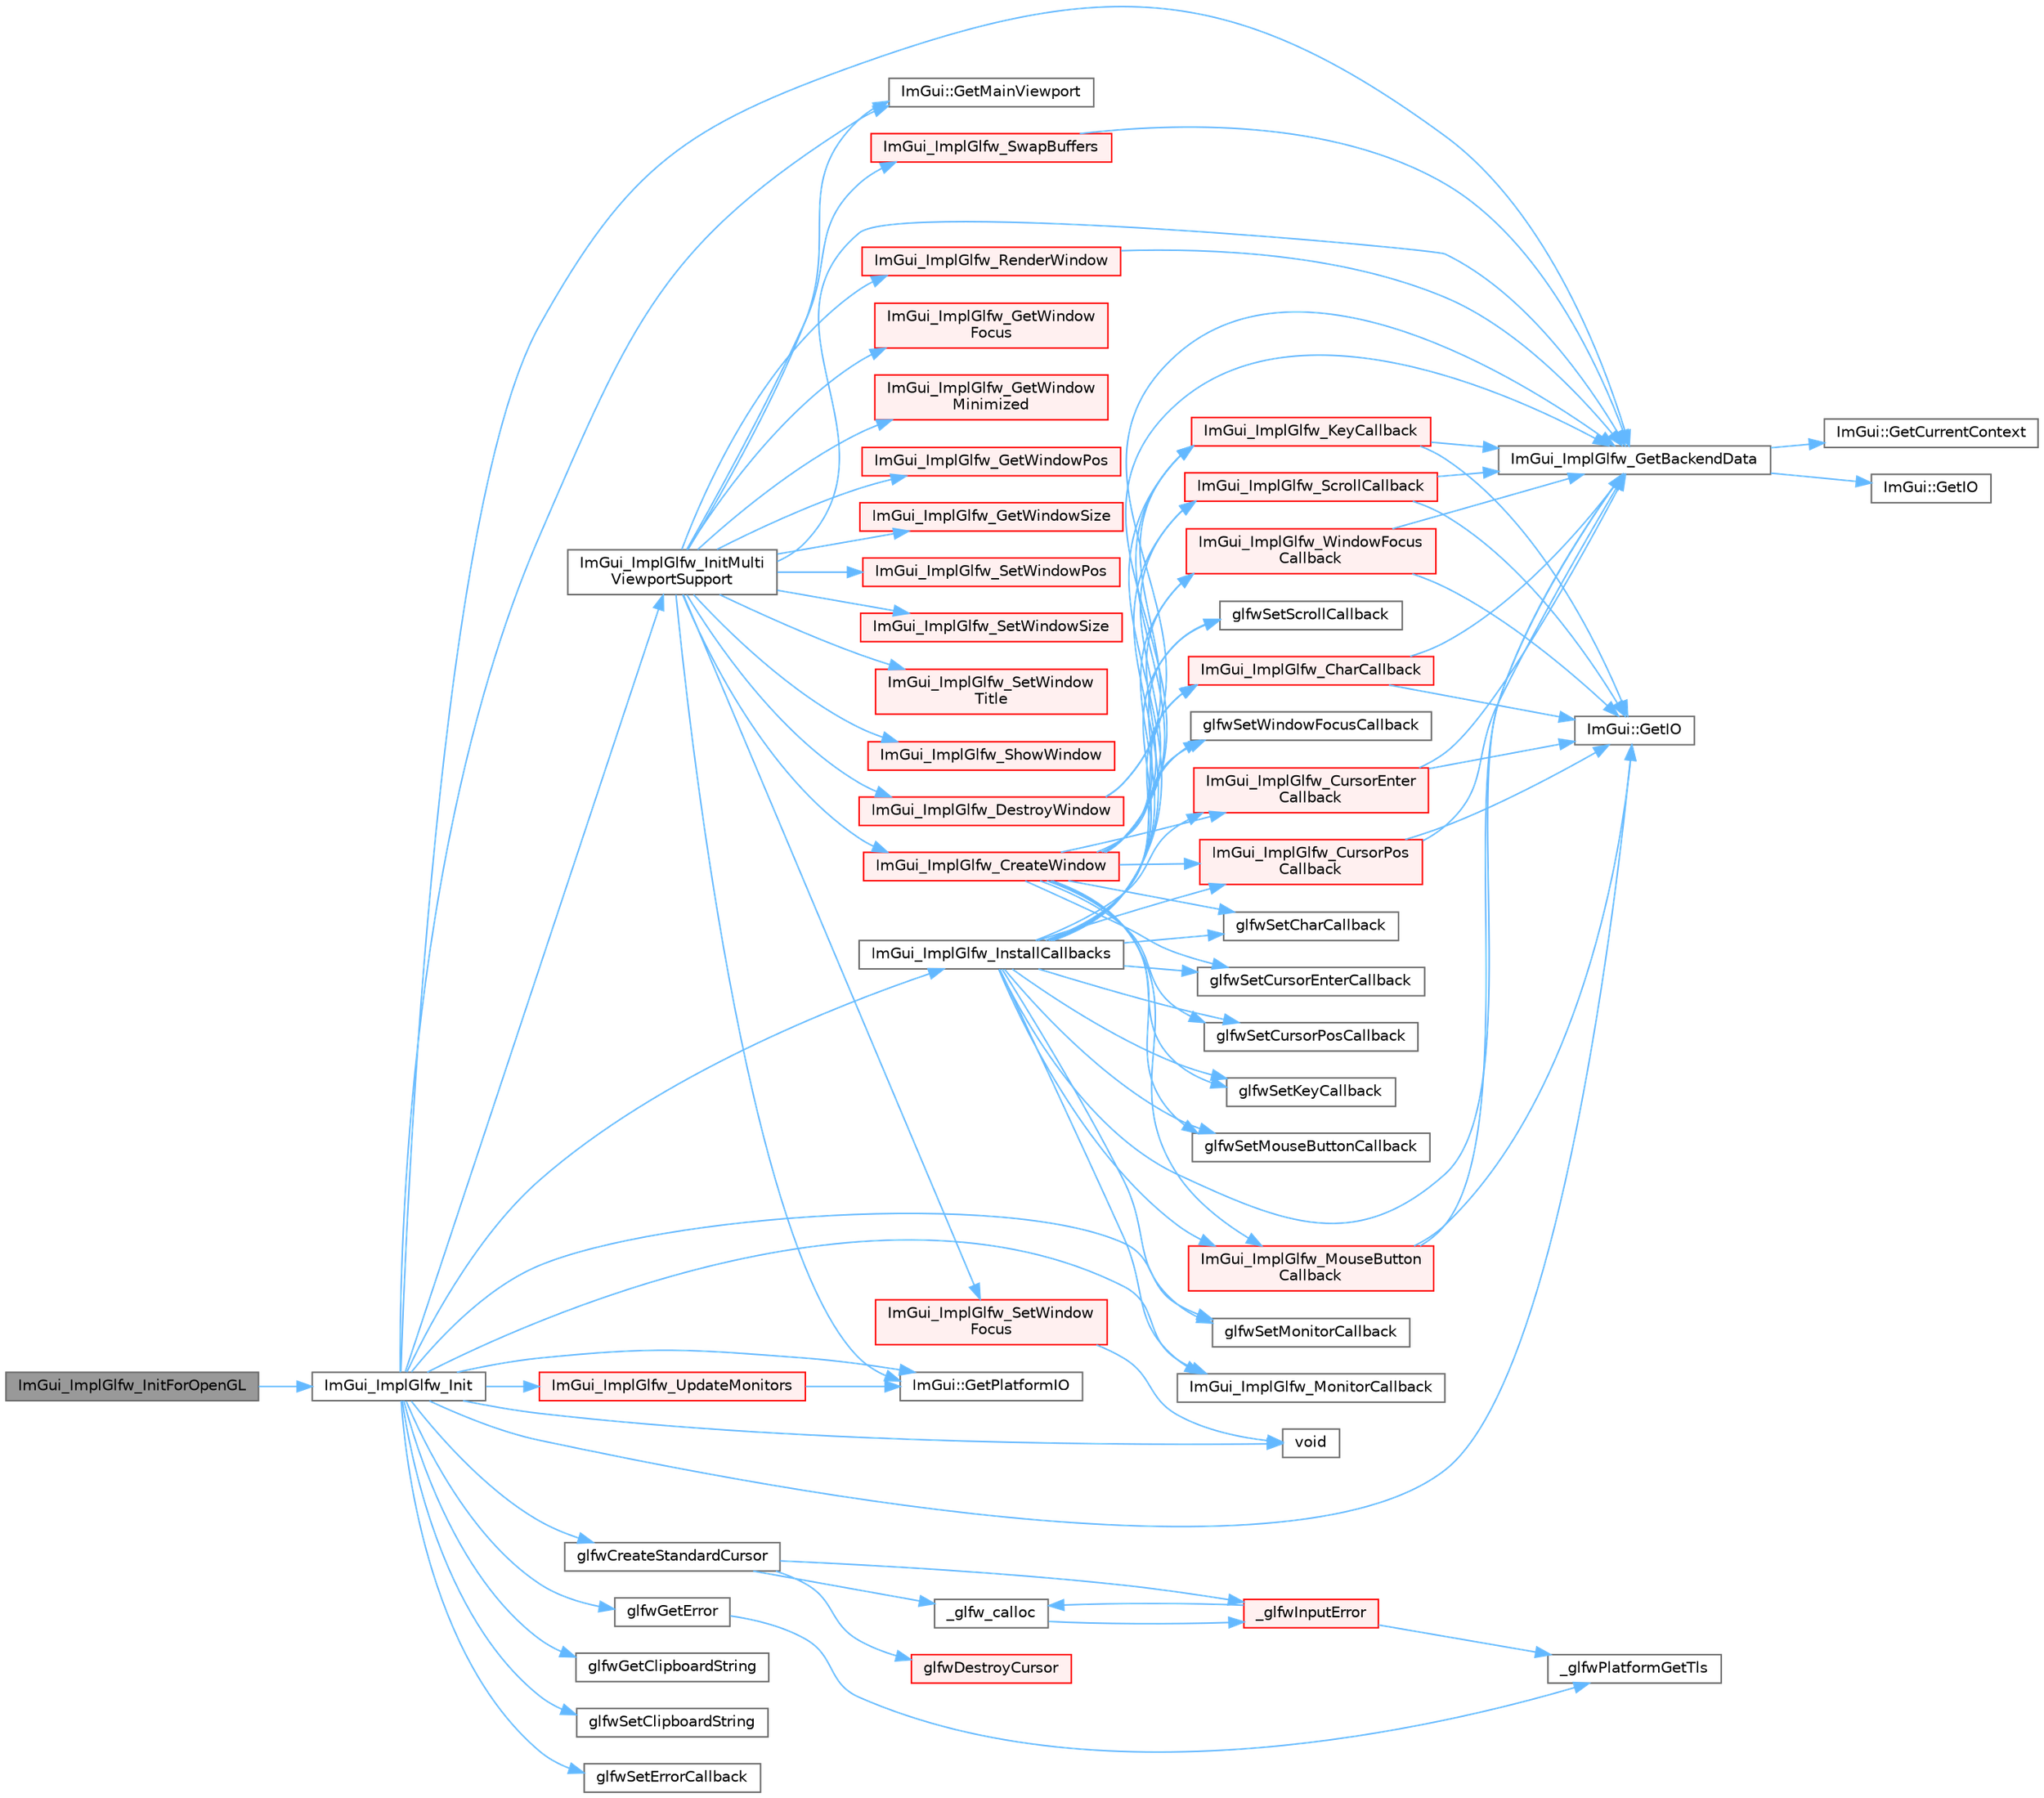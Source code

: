 digraph "ImGui_ImplGlfw_InitForOpenGL"
{
 // LATEX_PDF_SIZE
  bgcolor="transparent";
  edge [fontname=Helvetica,fontsize=10,labelfontname=Helvetica,labelfontsize=10];
  node [fontname=Helvetica,fontsize=10,shape=box,height=0.2,width=0.4];
  rankdir="LR";
  Node1 [id="Node000001",label="ImGui_ImplGlfw_InitForOpenGL",height=0.2,width=0.4,color="gray40", fillcolor="grey60", style="filled", fontcolor="black",tooltip=" "];
  Node1 -> Node2 [id="edge1_Node000001_Node000002",color="steelblue1",style="solid",tooltip=" "];
  Node2 [id="Node000002",label="ImGui_ImplGlfw_Init",height=0.2,width=0.4,color="grey40", fillcolor="white", style="filled",URL="$imgui__impl__glfw_8cpp.html#a637facc7eff897ef4512026ea1afaf0d",tooltip=" "];
  Node2 -> Node3 [id="edge2_Node000002_Node000003",color="steelblue1",style="solid",tooltip=" "];
  Node3 [id="Node000003",label="ImGui::GetIO",height=0.2,width=0.4,color="grey40", fillcolor="white", style="filled",URL="$namespace_im_gui.html#a3179e560812f878f3961ce803a5d9302",tooltip=" "];
  Node2 -> Node4 [id="edge3_Node000002_Node000004",color="steelblue1",style="solid",tooltip=" "];
  Node4 [id="Node000004",label="ImGui::GetMainViewport",height=0.2,width=0.4,color="grey40", fillcolor="white", style="filled",URL="$namespace_im_gui.html#a7bf620af1d66ee7d7b06701894d23e60",tooltip=" "];
  Node2 -> Node5 [id="edge4_Node000002_Node000005",color="steelblue1",style="solid",tooltip=" "];
  Node5 [id="Node000005",label="ImGui::GetPlatformIO",height=0.2,width=0.4,color="grey40", fillcolor="white", style="filled",URL="$namespace_im_gui.html#a3edc2b6129cbf1e8d247c6d03c344065",tooltip=" "];
  Node2 -> Node6 [id="edge5_Node000002_Node000006",color="steelblue1",style="solid",tooltip=" "];
  Node6 [id="Node000006",label="glfwCreateStandardCursor",height=0.2,width=0.4,color="grey40", fillcolor="white", style="filled",URL="$group__input.html#gab7c5b6023b39a0021b1fcdabd1d15f09",tooltip="Creates a cursor with a standard shape."];
  Node6 -> Node7 [id="edge6_Node000006_Node000007",color="steelblue1",style="solid",tooltip=" "];
  Node7 [id="Node000007",label="_glfw_calloc",height=0.2,width=0.4,color="grey40", fillcolor="white", style="filled",URL="$glfw_2src_2init_8c.html#a88a6e01ef5c1245a6d2a5e62b02e5678",tooltip=" "];
  Node7 -> Node8 [id="edge7_Node000007_Node000008",color="steelblue1",style="solid",tooltip=" "];
  Node8 [id="Node000008",label="_glfwInputError",height=0.2,width=0.4,color="red", fillcolor="#FFF0F0", style="filled",URL="$glfw_2src_2init_8c.html#a3287b282ec57a4a89127ae51f49f10f5",tooltip=" "];
  Node8 -> Node7 [id="edge8_Node000008_Node000007",color="steelblue1",style="solid",tooltip=" "];
  Node8 -> Node9 [id="edge9_Node000008_Node000009",color="steelblue1",style="solid",tooltip=" "];
  Node9 [id="Node000009",label="_glfwPlatformGetTls",height=0.2,width=0.4,color="grey40", fillcolor="white", style="filled",URL="$posix__thread_8c.html#a7d2f6e8ecd2e06f2e86d9446d642bd00",tooltip=" "];
  Node6 -> Node8 [id="edge10_Node000006_Node000008",color="steelblue1",style="solid",tooltip=" "];
  Node6 -> Node13 [id="edge11_Node000006_Node000013",color="steelblue1",style="solid",tooltip=" "];
  Node13 [id="Node000013",label="glfwDestroyCursor",height=0.2,width=0.4,color="red", fillcolor="#FFF0F0", style="filled",URL="$group__input.html#ga27556b7122117bc1bbb4bb3cc003ea43",tooltip="Destroys a cursor."];
  Node2 -> Node16 [id="edge12_Node000002_Node000016",color="steelblue1",style="solid",tooltip=" "];
  Node16 [id="Node000016",label="glfwGetClipboardString",height=0.2,width=0.4,color="grey40", fillcolor="white", style="filled",URL="$group__input.html#ga315b28b05797d00fe7cdf1ecfdc638dc",tooltip="Returns the contents of the clipboard as a string."];
  Node2 -> Node17 [id="edge13_Node000002_Node000017",color="steelblue1",style="solid",tooltip=" "];
  Node17 [id="Node000017",label="glfwGetError",height=0.2,width=0.4,color="grey40", fillcolor="white", style="filled",URL="$group__init.html#gaee7bac4c7e1b2769207747c1b5ae2f9e",tooltip="Returns and clears the last error for the calling thread."];
  Node17 -> Node9 [id="edge14_Node000017_Node000009",color="steelblue1",style="solid",tooltip=" "];
  Node2 -> Node18 [id="edge15_Node000002_Node000018",color="steelblue1",style="solid",tooltip=" "];
  Node18 [id="Node000018",label="glfwSetClipboardString",height=0.2,width=0.4,color="grey40", fillcolor="white", style="filled",URL="$group__input.html#ga7a580309bbc185a0459c3559021d2fd7",tooltip="Sets the clipboard to the specified string."];
  Node2 -> Node19 [id="edge16_Node000002_Node000019",color="steelblue1",style="solid",tooltip=" "];
  Node19 [id="Node000019",label="glfwSetErrorCallback",height=0.2,width=0.4,color="grey40", fillcolor="white", style="filled",URL="$group__init.html#ga746e2757d069eaea423349aca6ae097a",tooltip="Sets the error callback."];
  Node2 -> Node20 [id="edge17_Node000002_Node000020",color="steelblue1",style="solid",tooltip=" "];
  Node20 [id="Node000020",label="glfwSetMonitorCallback",height=0.2,width=0.4,color="grey40", fillcolor="white", style="filled",URL="$group__monitor.html#ga9fa7cc37cd79216a7fc0b77af54109a1",tooltip="Sets the monitor configuration callback."];
  Node2 -> Node21 [id="edge18_Node000002_Node000021",color="steelblue1",style="solid",tooltip=" "];
  Node21 [id="Node000021",label="ImGui_ImplGlfw_GetBackendData",height=0.2,width=0.4,color="grey40", fillcolor="white", style="filled",URL="$imgui__impl__glfw_8cpp.html#a42131482f4e35e879c2d58d5c1c9eb8f",tooltip=" "];
  Node21 -> Node22 [id="edge19_Node000021_Node000022",color="steelblue1",style="solid",tooltip=" "];
  Node22 [id="Node000022",label="ImGui::GetCurrentContext",height=0.2,width=0.4,color="grey40", fillcolor="white", style="filled",URL="$namespace_im_gui.html#af557a6de5538099a0f6047eb994bbf42",tooltip=" "];
  Node21 -> Node23 [id="edge20_Node000021_Node000023",color="steelblue1",style="solid",tooltip=" "];
  Node23 [id="Node000023",label="ImGui::GetIO",height=0.2,width=0.4,color="grey40", fillcolor="white", style="filled",URL="$namespace_im_gui.html#a7dea7d0530868f078324f14a308f0c3c",tooltip=" "];
  Node2 -> Node24 [id="edge21_Node000002_Node000024",color="steelblue1",style="solid",tooltip=" "];
  Node24 [id="Node000024",label="ImGui_ImplGlfw_InitMulti\lViewportSupport",height=0.2,width=0.4,color="grey40", fillcolor="white", style="filled",URL="$imgui__impl__glfw_8cpp.html#a69f247c77c7e48267aa1f8a3e7d1a2c2",tooltip=" "];
  Node24 -> Node4 [id="edge22_Node000024_Node000004",color="steelblue1",style="solid",tooltip=" "];
  Node24 -> Node5 [id="edge23_Node000024_Node000005",color="steelblue1",style="solid",tooltip=" "];
  Node24 -> Node25 [id="edge24_Node000024_Node000025",color="steelblue1",style="solid",tooltip=" "];
  Node25 [id="Node000025",label="ImGui_ImplGlfw_CreateWindow",height=0.2,width=0.4,color="red", fillcolor="#FFF0F0", style="filled",URL="$imgui__impl__glfw_8cpp.html#a99d0a8bd036902b5e3be1d7a62a9faa3",tooltip=" "];
  Node25 -> Node31 [id="edge25_Node000025_Node000031",color="steelblue1",style="solid",tooltip=" "];
  Node31 [id="Node000031",label="glfwSetCharCallback",height=0.2,width=0.4,color="grey40", fillcolor="white", style="filled",URL="$group__input.html#gad3d7e6e3134fa034cc1604162579585e",tooltip="Sets the Unicode character callback."];
  Node25 -> Node32 [id="edge26_Node000025_Node000032",color="steelblue1",style="solid",tooltip=" "];
  Node32 [id="Node000032",label="glfwSetCursorEnterCallback",height=0.2,width=0.4,color="grey40", fillcolor="white", style="filled",URL="$group__input.html#gacdb3490e374c8bc08549c6f173ffa7c2",tooltip="Sets the cursor enter/leave callback."];
  Node25 -> Node33 [id="edge27_Node000025_Node000033",color="steelblue1",style="solid",tooltip=" "];
  Node33 [id="Node000033",label="glfwSetCursorPosCallback",height=0.2,width=0.4,color="grey40", fillcolor="white", style="filled",URL="$group__input.html#ga74124d0eff27040fd10e4df9e17d129c",tooltip="Sets the cursor position callback."];
  Node25 -> Node34 [id="edge28_Node000025_Node000034",color="steelblue1",style="solid",tooltip=" "];
  Node34 [id="Node000034",label="glfwSetKeyCallback",height=0.2,width=0.4,color="grey40", fillcolor="white", style="filled",URL="$group__input.html#gaa4cbcb81b939b8800e44cea971ddae47",tooltip="Sets the key callback."];
  Node25 -> Node35 [id="edge29_Node000025_Node000035",color="steelblue1",style="solid",tooltip=" "];
  Node35 [id="Node000035",label="glfwSetMouseButtonCallback",height=0.2,width=0.4,color="grey40", fillcolor="white", style="filled",URL="$group__input.html#gab8f17646f43cdca14e5095512618fdf6",tooltip="Sets the mouse button callback."];
  Node25 -> Node36 [id="edge30_Node000025_Node000036",color="steelblue1",style="solid",tooltip=" "];
  Node36 [id="Node000036",label="glfwSetScrollCallback",height=0.2,width=0.4,color="grey40", fillcolor="white", style="filled",URL="$group__input.html#gaa786b59f19ad8525d251cda8e0d7d29b",tooltip="Sets the scroll callback."];
  Node25 -> Node38 [id="edge31_Node000025_Node000038",color="steelblue1",style="solid",tooltip=" "];
  Node38 [id="Node000038",label="glfwSetWindowFocusCallback",height=0.2,width=0.4,color="grey40", fillcolor="white", style="filled",URL="$group__window.html#gacce1c4dd273b5c4c60b05599f8725b4e",tooltip="Sets the focus callback for the specified window."];
  Node25 -> Node44 [id="edge32_Node000025_Node000044",color="steelblue1",style="solid",tooltip=" "];
  Node44 [id="Node000044",label="ImGui_ImplGlfw_CharCallback",height=0.2,width=0.4,color="red", fillcolor="#FFF0F0", style="filled",URL="$imgui__impl__glfw_8cpp.html#afe604d459cc5c4a173ce9e331af6735b",tooltip=" "];
  Node44 -> Node3 [id="edge33_Node000044_Node000003",color="steelblue1",style="solid",tooltip=" "];
  Node44 -> Node21 [id="edge34_Node000044_Node000021",color="steelblue1",style="solid",tooltip=" "];
  Node25 -> Node47 [id="edge35_Node000025_Node000047",color="steelblue1",style="solid",tooltip=" "];
  Node47 [id="Node000047",label="ImGui_ImplGlfw_CursorEnter\lCallback",height=0.2,width=0.4,color="red", fillcolor="#FFF0F0", style="filled",URL="$imgui__impl__glfw_8cpp.html#a36cddf1dc9af69c03ea52450a32d3818",tooltip=" "];
  Node47 -> Node3 [id="edge36_Node000047_Node000003",color="steelblue1",style="solid",tooltip=" "];
  Node47 -> Node21 [id="edge37_Node000047_Node000021",color="steelblue1",style="solid",tooltip=" "];
  Node25 -> Node51 [id="edge38_Node000025_Node000051",color="steelblue1",style="solid",tooltip=" "];
  Node51 [id="Node000051",label="ImGui_ImplGlfw_CursorPos\lCallback",height=0.2,width=0.4,color="red", fillcolor="#FFF0F0", style="filled",URL="$imgui__impl__glfw_8cpp.html#aff2e41a5905ff393a8c6a458809f8c8e",tooltip=" "];
  Node51 -> Node3 [id="edge39_Node000051_Node000003",color="steelblue1",style="solid",tooltip=" "];
  Node51 -> Node21 [id="edge40_Node000051_Node000021",color="steelblue1",style="solid",tooltip=" "];
  Node25 -> Node21 [id="edge41_Node000025_Node000021",color="steelblue1",style="solid",tooltip=" "];
  Node25 -> Node53 [id="edge42_Node000025_Node000053",color="steelblue1",style="solid",tooltip=" "];
  Node53 [id="Node000053",label="ImGui_ImplGlfw_KeyCallback",height=0.2,width=0.4,color="red", fillcolor="#FFF0F0", style="filled",URL="$imgui__impl__glfw_8cpp.html#a66afe6468f3645befeb50a75f82b5efc",tooltip=" "];
  Node53 -> Node3 [id="edge43_Node000053_Node000003",color="steelblue1",style="solid",tooltip=" "];
  Node53 -> Node21 [id="edge44_Node000053_Node000021",color="steelblue1",style="solid",tooltip=" "];
  Node25 -> Node72 [id="edge45_Node000025_Node000072",color="steelblue1",style="solid",tooltip=" "];
  Node72 [id="Node000072",label="ImGui_ImplGlfw_MouseButton\lCallback",height=0.2,width=0.4,color="red", fillcolor="#FFF0F0", style="filled",URL="$imgui__impl__glfw_8cpp.html#a075e351f00b5c13086cacb05b5b6ee08",tooltip=" "];
  Node72 -> Node3 [id="edge46_Node000072_Node000003",color="steelblue1",style="solid",tooltip=" "];
  Node72 -> Node21 [id="edge47_Node000072_Node000021",color="steelblue1",style="solid",tooltip=" "];
  Node25 -> Node74 [id="edge48_Node000025_Node000074",color="steelblue1",style="solid",tooltip=" "];
  Node74 [id="Node000074",label="ImGui_ImplGlfw_ScrollCallback",height=0.2,width=0.4,color="red", fillcolor="#FFF0F0", style="filled",URL="$imgui__impl__glfw_8cpp.html#a59c26c674cfd04975ac49c7d83339113",tooltip=" "];
  Node74 -> Node3 [id="edge49_Node000074_Node000003",color="steelblue1",style="solid",tooltip=" "];
  Node74 -> Node21 [id="edge50_Node000074_Node000021",color="steelblue1",style="solid",tooltip=" "];
  Node25 -> Node78 [id="edge51_Node000025_Node000078",color="steelblue1",style="solid",tooltip=" "];
  Node78 [id="Node000078",label="ImGui_ImplGlfw_WindowFocus\lCallback",height=0.2,width=0.4,color="red", fillcolor="#FFF0F0", style="filled",URL="$imgui__impl__glfw_8cpp.html#a64954a853e7f22592743e177b29780d6",tooltip=" "];
  Node78 -> Node3 [id="edge52_Node000078_Node000003",color="steelblue1",style="solid",tooltip=" "];
  Node78 -> Node21 [id="edge53_Node000078_Node000021",color="steelblue1",style="solid",tooltip=" "];
  Node24 -> Node83 [id="edge54_Node000024_Node000083",color="steelblue1",style="solid",tooltip=" "];
  Node83 [id="Node000083",label="ImGui_ImplGlfw_DestroyWindow",height=0.2,width=0.4,color="red", fillcolor="#FFF0F0", style="filled",URL="$imgui__impl__glfw_8cpp.html#a391d5f74587f2f0ef91bbdf5a9f175bb",tooltip=" "];
  Node83 -> Node21 [id="edge55_Node000083_Node000021",color="steelblue1",style="solid",tooltip=" "];
  Node83 -> Node53 [id="edge56_Node000083_Node000053",color="steelblue1",style="solid",tooltip=" "];
  Node24 -> Node21 [id="edge57_Node000024_Node000021",color="steelblue1",style="solid",tooltip=" "];
  Node24 -> Node91 [id="edge58_Node000024_Node000091",color="steelblue1",style="solid",tooltip=" "];
  Node91 [id="Node000091",label="ImGui_ImplGlfw_GetWindow\lFocus",height=0.2,width=0.4,color="red", fillcolor="#FFF0F0", style="filled",URL="$imgui__impl__glfw_8cpp.html#a00326a65168e7d3c618be818f5e56557",tooltip=" "];
  Node24 -> Node93 [id="edge59_Node000024_Node000093",color="steelblue1",style="solid",tooltip=" "];
  Node93 [id="Node000093",label="ImGui_ImplGlfw_GetWindow\lMinimized",height=0.2,width=0.4,color="red", fillcolor="#FFF0F0", style="filled",URL="$imgui__impl__glfw_8cpp.html#a960fe33da45b42005b96e516e6cfa4ba",tooltip=" "];
  Node24 -> Node94 [id="edge60_Node000024_Node000094",color="steelblue1",style="solid",tooltip=" "];
  Node94 [id="Node000094",label="ImGui_ImplGlfw_GetWindowPos",height=0.2,width=0.4,color="red", fillcolor="#FFF0F0", style="filled",URL="$imgui__impl__glfw_8cpp.html#a892f556f5f1ae006db33e4969db34c2d",tooltip=" "];
  Node24 -> Node95 [id="edge61_Node000024_Node000095",color="steelblue1",style="solid",tooltip=" "];
  Node95 [id="Node000095",label="ImGui_ImplGlfw_GetWindowSize",height=0.2,width=0.4,color="red", fillcolor="#FFF0F0", style="filled",URL="$imgui__impl__glfw_8cpp.html#ace904de74abbf3d8ec0065f4f0c2728b",tooltip=" "];
  Node24 -> Node97 [id="edge62_Node000024_Node000097",color="steelblue1",style="solid",tooltip=" "];
  Node97 [id="Node000097",label="ImGui_ImplGlfw_RenderWindow",height=0.2,width=0.4,color="red", fillcolor="#FFF0F0", style="filled",URL="$imgui__impl__glfw_8cpp.html#ab98ebdd587b41b04df5d3ee69608fbef",tooltip=" "];
  Node97 -> Node21 [id="edge63_Node000097_Node000021",color="steelblue1",style="solid",tooltip=" "];
  Node24 -> Node98 [id="edge64_Node000024_Node000098",color="steelblue1",style="solid",tooltip=" "];
  Node98 [id="Node000098",label="ImGui_ImplGlfw_SetWindow\lFocus",height=0.2,width=0.4,color="red", fillcolor="#FFF0F0", style="filled",URL="$imgui__impl__glfw_8cpp.html#ae0ae57d4455bda09d8ed2a4c1ed3bbea",tooltip=" "];
  Node98 -> Node67 [id="edge65_Node000098_Node000067",color="steelblue1",style="solid",tooltip=" "];
  Node67 [id="Node000067",label="void",height=0.2,width=0.4,color="grey40", fillcolor="white", style="filled",URL="$mimalloc_8h.html#a9d6d8aef94ac19034a5f163606f84830",tooltip=" "];
  Node24 -> Node100 [id="edge66_Node000024_Node000100",color="steelblue1",style="solid",tooltip=" "];
  Node100 [id="Node000100",label="ImGui_ImplGlfw_SetWindowPos",height=0.2,width=0.4,color="red", fillcolor="#FFF0F0", style="filled",URL="$imgui__impl__glfw_8cpp.html#a2b8ade5b83e80fc75fd43b6a75754f7b",tooltip=" "];
  Node24 -> Node101 [id="edge67_Node000024_Node000101",color="steelblue1",style="solid",tooltip=" "];
  Node101 [id="Node000101",label="ImGui_ImplGlfw_SetWindowSize",height=0.2,width=0.4,color="red", fillcolor="#FFF0F0", style="filled",URL="$imgui__impl__glfw_8cpp.html#a1913c93038f06d9339e8bcb3eded8b78",tooltip=" "];
  Node24 -> Node103 [id="edge68_Node000024_Node000103",color="steelblue1",style="solid",tooltip=" "];
  Node103 [id="Node000103",label="ImGui_ImplGlfw_SetWindow\lTitle",height=0.2,width=0.4,color="red", fillcolor="#FFF0F0", style="filled",URL="$imgui__impl__glfw_8cpp.html#ac9f34a7711fdf271d2319ee0db897468",tooltip=" "];
  Node24 -> Node105 [id="edge69_Node000024_Node000105",color="steelblue1",style="solid",tooltip=" "];
  Node105 [id="Node000105",label="ImGui_ImplGlfw_ShowWindow",height=0.2,width=0.4,color="red", fillcolor="#FFF0F0", style="filled",URL="$imgui__impl__glfw_8cpp.html#af8a4b0fa4961e4408d7f010c51a076e8",tooltip=" "];
  Node24 -> Node107 [id="edge70_Node000024_Node000107",color="steelblue1",style="solid",tooltip=" "];
  Node107 [id="Node000107",label="ImGui_ImplGlfw_SwapBuffers",height=0.2,width=0.4,color="red", fillcolor="#FFF0F0", style="filled",URL="$imgui__impl__glfw_8cpp.html#a70e260b45792df18373f3447c104721e",tooltip=" "];
  Node107 -> Node21 [id="edge71_Node000107_Node000021",color="steelblue1",style="solid",tooltip=" "];
  Node2 -> Node109 [id="edge72_Node000002_Node000109",color="steelblue1",style="solid",tooltip=" "];
  Node109 [id="Node000109",label="ImGui_ImplGlfw_InstallCallbacks",height=0.2,width=0.4,color="grey40", fillcolor="white", style="filled",URL="$imgui__impl__glfw_8cpp.html#a6fe1ba0e49c2da76f4f28856bc8511fb",tooltip=" "];
  Node109 -> Node31 [id="edge73_Node000109_Node000031",color="steelblue1",style="solid",tooltip=" "];
  Node109 -> Node32 [id="edge74_Node000109_Node000032",color="steelblue1",style="solid",tooltip=" "];
  Node109 -> Node33 [id="edge75_Node000109_Node000033",color="steelblue1",style="solid",tooltip=" "];
  Node109 -> Node34 [id="edge76_Node000109_Node000034",color="steelblue1",style="solid",tooltip=" "];
  Node109 -> Node20 [id="edge77_Node000109_Node000020",color="steelblue1",style="solid",tooltip=" "];
  Node109 -> Node35 [id="edge78_Node000109_Node000035",color="steelblue1",style="solid",tooltip=" "];
  Node109 -> Node36 [id="edge79_Node000109_Node000036",color="steelblue1",style="solid",tooltip=" "];
  Node109 -> Node38 [id="edge80_Node000109_Node000038",color="steelblue1",style="solid",tooltip=" "];
  Node109 -> Node44 [id="edge81_Node000109_Node000044",color="steelblue1",style="solid",tooltip=" "];
  Node109 -> Node47 [id="edge82_Node000109_Node000047",color="steelblue1",style="solid",tooltip=" "];
  Node109 -> Node51 [id="edge83_Node000109_Node000051",color="steelblue1",style="solid",tooltip=" "];
  Node109 -> Node21 [id="edge84_Node000109_Node000021",color="steelblue1",style="solid",tooltip=" "];
  Node109 -> Node53 [id="edge85_Node000109_Node000053",color="steelblue1",style="solid",tooltip=" "];
  Node109 -> Node110 [id="edge86_Node000109_Node000110",color="steelblue1",style="solid",tooltip=" "];
  Node110 [id="Node000110",label="ImGui_ImplGlfw_MonitorCallback",height=0.2,width=0.4,color="grey40", fillcolor="white", style="filled",URL="$imgui__impl__glfw_8cpp.html#a9acaa23c8338d1ef4ba82b48142ee895",tooltip=" "];
  Node109 -> Node72 [id="edge87_Node000109_Node000072",color="steelblue1",style="solid",tooltip=" "];
  Node109 -> Node74 [id="edge88_Node000109_Node000074",color="steelblue1",style="solid",tooltip=" "];
  Node109 -> Node78 [id="edge89_Node000109_Node000078",color="steelblue1",style="solid",tooltip=" "];
  Node2 -> Node110 [id="edge90_Node000002_Node000110",color="steelblue1",style="solid",tooltip=" "];
  Node2 -> Node111 [id="edge91_Node000002_Node000111",color="steelblue1",style="solid",tooltip=" "];
  Node111 [id="Node000111",label="ImGui_ImplGlfw_UpdateMonitors",height=0.2,width=0.4,color="red", fillcolor="#FFF0F0", style="filled",URL="$imgui__impl__glfw_8cpp.html#a5d18d4c51ba5df712307bc84efd3275f",tooltip=" "];
  Node111 -> Node5 [id="edge92_Node000111_Node000005",color="steelblue1",style="solid",tooltip=" "];
  Node2 -> Node67 [id="edge93_Node000002_Node000067",color="steelblue1",style="solid",tooltip=" "];
}

